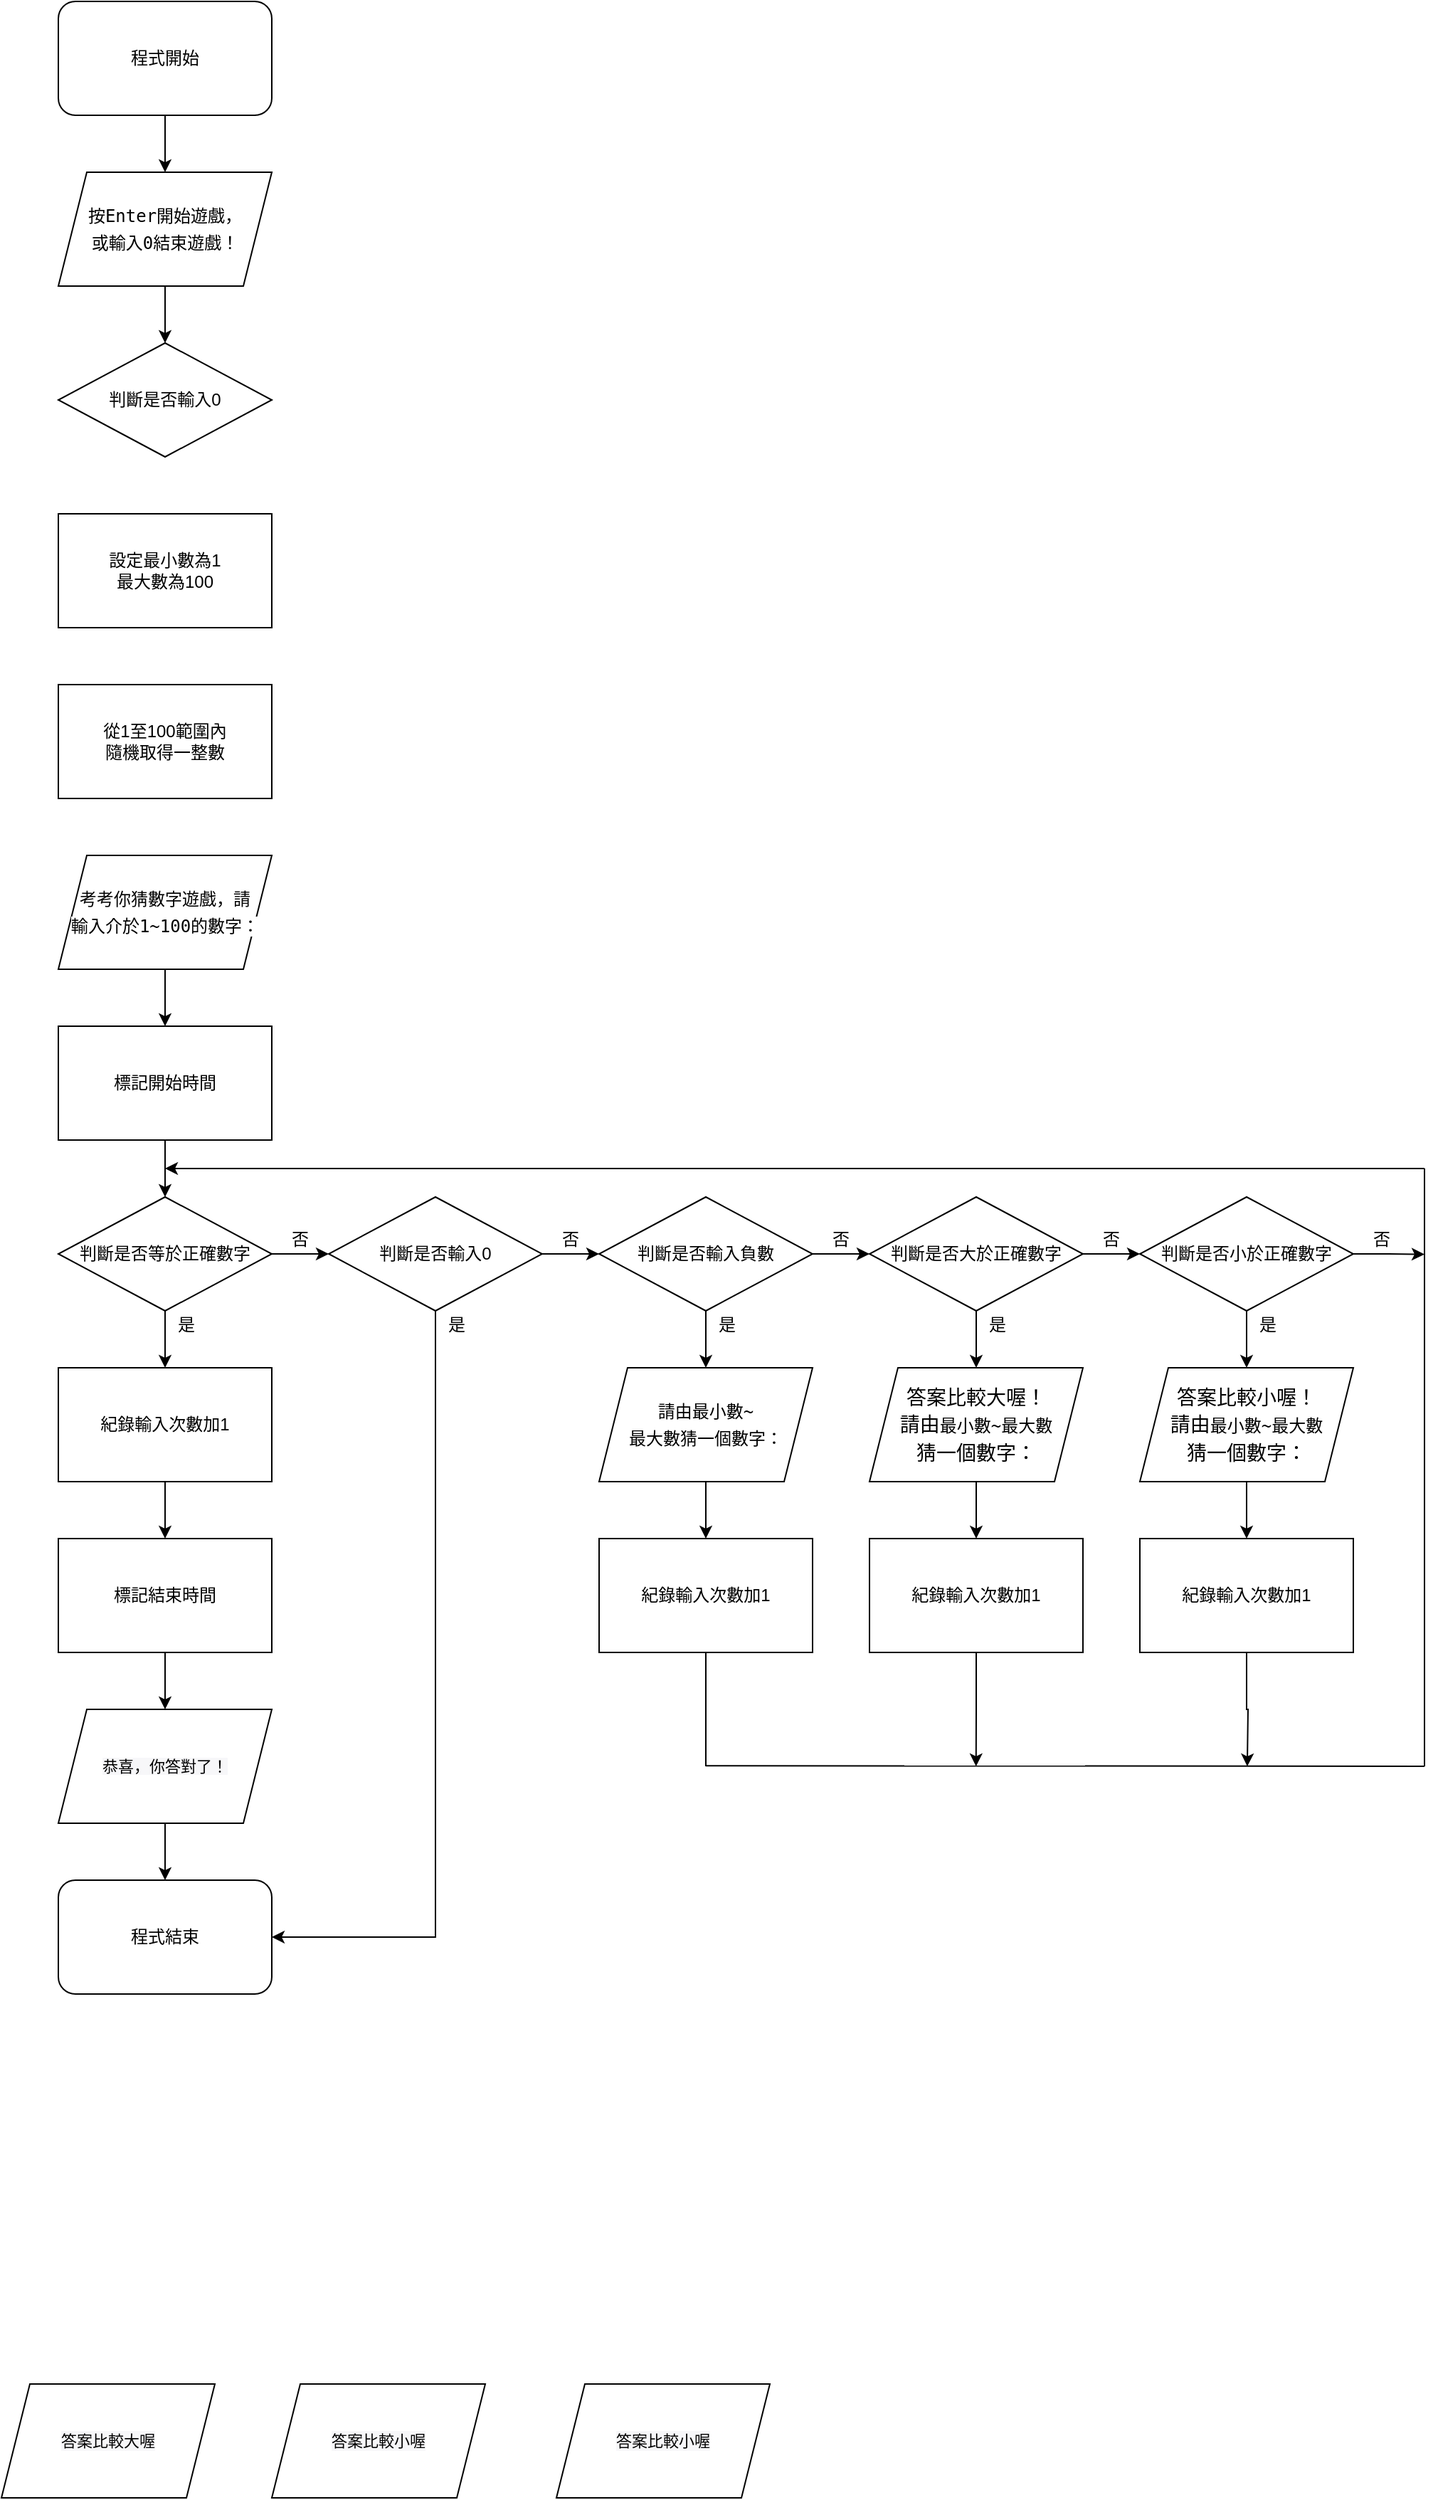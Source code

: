 <mxfile version="15.0.2" type="github">
  <diagram id="ugYrSLIgE04G1so74HWy" name="第1頁">
    <mxGraphModel dx="1240" dy="650" grid="1" gridSize="10" guides="1" tooltips="1" connect="1" arrows="1" fold="1" page="1" pageScale="1" pageWidth="827" pageHeight="1169" math="0" shadow="0">
      <root>
        <mxCell id="0" />
        <mxCell id="1" parent="0" />
        <mxCell id="qKp2t6b-wAt60eH7Q8AS-2" value="程式開始" style="rounded=1;whiteSpace=wrap;html=1;" vertex="1" parent="1">
          <mxGeometry x="80" y="40" width="150" height="80" as="geometry" />
        </mxCell>
        <mxCell id="qKp2t6b-wAt60eH7Q8AS-3" style="edgeStyle=orthogonalEdgeStyle;rounded=0;orthogonalLoop=1;jettySize=auto;html=1;exitX=0.5;exitY=1;exitDx=0;exitDy=0;entryX=0.5;entryY=0;entryDx=0;entryDy=0;" edge="1" parent="1" source="qKp2t6b-wAt60eH7Q8AS-2" target="qKp2t6b-wAt60eH7Q8AS-6">
          <mxGeometry relative="1" as="geometry">
            <mxPoint x="155" y="240" as="sourcePoint" />
          </mxGeometry>
        </mxCell>
        <mxCell id="qKp2t6b-wAt60eH7Q8AS-36" style="edgeStyle=orthogonalEdgeStyle;rounded=0;orthogonalLoop=1;jettySize=auto;html=1;exitX=0.5;exitY=1;exitDx=0;exitDy=0;entryX=0.5;entryY=0;entryDx=0;entryDy=0;" edge="1" parent="1" source="qKp2t6b-wAt60eH7Q8AS-6" target="qKp2t6b-wAt60eH7Q8AS-8">
          <mxGeometry relative="1" as="geometry" />
        </mxCell>
        <mxCell id="qKp2t6b-wAt60eH7Q8AS-6" value="&lt;div style=&quot;font-family: &amp;#34;droid sans mono&amp;#34; , monospace , monospace , &amp;#34;droid sans fallback&amp;#34; ; line-height: 19px&quot;&gt;&lt;span style=&quot;background-color: rgb(255 , 255 , 255)&quot;&gt;&lt;font style=&quot;font-size: 12px&quot;&gt;按Enter開始遊戲，&lt;/font&gt;&lt;/span&gt;&lt;/div&gt;&lt;div style=&quot;font-family: &amp;#34;droid sans mono&amp;#34; , monospace , monospace , &amp;#34;droid sans fallback&amp;#34; ; line-height: 19px&quot;&gt;&lt;span style=&quot;background-color: rgb(255 , 255 , 255)&quot;&gt;&lt;font style=&quot;font-size: 12px&quot;&gt;或輸入0結束遊戲！&lt;/font&gt;&lt;/span&gt;&lt;/div&gt;" style="shape=parallelogram;perimeter=parallelogramPerimeter;whiteSpace=wrap;html=1;fixedSize=1;" vertex="1" parent="1">
          <mxGeometry x="80" y="160" width="150" height="80" as="geometry" />
        </mxCell>
        <mxCell id="qKp2t6b-wAt60eH7Q8AS-8" value="判斷是否輸入0" style="rhombus;whiteSpace=wrap;html=1;" vertex="1" parent="1">
          <mxGeometry x="80" y="280" width="150" height="80" as="geometry" />
        </mxCell>
        <mxCell id="qKp2t6b-wAt60eH7Q8AS-79" style="edgeStyle=orthogonalEdgeStyle;rounded=0;orthogonalLoop=1;jettySize=auto;html=1;exitX=0.5;exitY=1;exitDx=0;exitDy=0;entryX=0.5;entryY=0;entryDx=0;entryDy=0;" edge="1" parent="1" source="qKp2t6b-wAt60eH7Q8AS-10" target="qKp2t6b-wAt60eH7Q8AS-42">
          <mxGeometry relative="1" as="geometry" />
        </mxCell>
        <mxCell id="qKp2t6b-wAt60eH7Q8AS-10" value="&lt;div style=&quot;font-family: &amp;#34;droid sans mono&amp;#34; , monospace , monospace , &amp;#34;droid sans fallback&amp;#34; ; line-height: 19px&quot;&gt;&lt;span style=&quot;background-color: rgb(255 , 255 , 255)&quot;&gt;&lt;font style=&quot;font-size: 12px&quot;&gt;考考你猜數字遊戲，&lt;/font&gt;&lt;/span&gt;&lt;span style=&quot;background-color: rgb(255 , 255 , 255)&quot;&gt;請&lt;/span&gt;&lt;/div&gt;&lt;div style=&quot;font-family: &amp;#34;droid sans mono&amp;#34; , monospace , monospace , &amp;#34;droid sans fallback&amp;#34; ; line-height: 19px&quot;&gt;&lt;span style=&quot;background-color: rgb(255 , 255 , 255)&quot;&gt;輸&lt;/span&gt;&lt;span style=&quot;background-color: rgb(255 , 255 , 255)&quot;&gt;入介於1~100的數字：&lt;/span&gt;&lt;/div&gt;" style="shape=parallelogram;perimeter=parallelogramPerimeter;whiteSpace=wrap;html=1;fixedSize=1;" vertex="1" parent="1">
          <mxGeometry x="80" y="640" width="150" height="80" as="geometry" />
        </mxCell>
        <mxCell id="qKp2t6b-wAt60eH7Q8AS-45" style="edgeStyle=orthogonalEdgeStyle;rounded=0;orthogonalLoop=1;jettySize=auto;html=1;exitX=1;exitY=0.5;exitDx=0;exitDy=0;entryX=0;entryY=0.5;entryDx=0;entryDy=0;" edge="1" parent="1" source="qKp2t6b-wAt60eH7Q8AS-14" target="qKp2t6b-wAt60eH7Q8AS-28">
          <mxGeometry relative="1" as="geometry" />
        </mxCell>
        <mxCell id="qKp2t6b-wAt60eH7Q8AS-57" style="edgeStyle=orthogonalEdgeStyle;rounded=0;orthogonalLoop=1;jettySize=auto;html=1;exitX=0.5;exitY=1;exitDx=0;exitDy=0;entryX=0.5;entryY=0;entryDx=0;entryDy=0;" edge="1" parent="1" source="qKp2t6b-wAt60eH7Q8AS-14" target="qKp2t6b-wAt60eH7Q8AS-50">
          <mxGeometry relative="1" as="geometry" />
        </mxCell>
        <mxCell id="qKp2t6b-wAt60eH7Q8AS-14" value="判斷是否等於正確數字" style="rhombus;whiteSpace=wrap;html=1;" vertex="1" parent="1">
          <mxGeometry x="80" y="880" width="150" height="80" as="geometry" />
        </mxCell>
        <mxCell id="qKp2t6b-wAt60eH7Q8AS-48" style="edgeStyle=orthogonalEdgeStyle;rounded=0;orthogonalLoop=1;jettySize=auto;html=1;exitX=1;exitY=0.5;exitDx=0;exitDy=0;entryX=0;entryY=0.5;entryDx=0;entryDy=0;" edge="1" parent="1" source="qKp2t6b-wAt60eH7Q8AS-17" target="qKp2t6b-wAt60eH7Q8AS-40">
          <mxGeometry relative="1" as="geometry" />
        </mxCell>
        <mxCell id="qKp2t6b-wAt60eH7Q8AS-68" style="edgeStyle=orthogonalEdgeStyle;rounded=0;orthogonalLoop=1;jettySize=auto;html=1;exitX=0.5;exitY=1;exitDx=0;exitDy=0;entryX=0.5;entryY=0;entryDx=0;entryDy=0;" edge="1" parent="1" source="qKp2t6b-wAt60eH7Q8AS-17" target="qKp2t6b-wAt60eH7Q8AS-64">
          <mxGeometry relative="1" as="geometry" />
        </mxCell>
        <mxCell id="qKp2t6b-wAt60eH7Q8AS-17" value="判斷是否大於正確數字" style="rhombus;whiteSpace=wrap;html=1;" vertex="1" parent="1">
          <mxGeometry x="650" y="880" width="150" height="80" as="geometry" />
        </mxCell>
        <mxCell id="qKp2t6b-wAt60eH7Q8AS-77" style="edgeStyle=orthogonalEdgeStyle;rounded=0;orthogonalLoop=1;jettySize=auto;html=1;exitX=0.5;exitY=1;exitDx=0;exitDy=0;entryX=0.5;entryY=0;entryDx=0;entryDy=0;" edge="1" parent="1" source="qKp2t6b-wAt60eH7Q8AS-21" target="qKp2t6b-wAt60eH7Q8AS-33">
          <mxGeometry relative="1" as="geometry" />
        </mxCell>
        <mxCell id="qKp2t6b-wAt60eH7Q8AS-21" value="&lt;span style=&quot;text-align: left ; background-color: rgb(247 , 247 , 249) ; font-size: 11px&quot;&gt;恭喜，你答對了！&lt;/span&gt;" style="shape=parallelogram;perimeter=parallelogramPerimeter;whiteSpace=wrap;html=1;fixedSize=1;" vertex="1" parent="1">
          <mxGeometry x="80" y="1240" width="150" height="80" as="geometry" />
        </mxCell>
        <mxCell id="qKp2t6b-wAt60eH7Q8AS-23" value="&lt;span style=&quot;font-family: , &amp;#34;menlo&amp;#34; , &amp;#34;monaco&amp;#34; , &amp;#34;consolas&amp;#34; , &amp;#34;liberation mono&amp;#34; , &amp;#34;courier new&amp;#34; , monospace ; text-align: left ; background-color: rgb(247 , 247 , 249)&quot;&gt;&lt;font style=&quot;font-size: 11px&quot;&gt;答案比較大喔&lt;/font&gt;&lt;/span&gt;" style="shape=parallelogram;perimeter=parallelogramPerimeter;whiteSpace=wrap;html=1;fixedSize=1;" vertex="1" parent="1">
          <mxGeometry x="40" y="1714" width="150" height="80" as="geometry" />
        </mxCell>
        <mxCell id="qKp2t6b-wAt60eH7Q8AS-25" value="&lt;span style=&quot;font-family: , &amp;#34;menlo&amp;#34; , &amp;#34;monaco&amp;#34; , &amp;#34;consolas&amp;#34; , &amp;#34;liberation mono&amp;#34; , &amp;#34;courier new&amp;#34; , monospace ; text-align: left ; background-color: rgb(247 , 247 , 249)&quot;&gt;&lt;font style=&quot;font-size: 11px&quot;&gt;答案比較小喔&lt;/font&gt;&lt;/span&gt;" style="shape=parallelogram;perimeter=parallelogramPerimeter;whiteSpace=wrap;html=1;fixedSize=1;" vertex="1" parent="1">
          <mxGeometry x="230" y="1714" width="150" height="80" as="geometry" />
        </mxCell>
        <mxCell id="qKp2t6b-wAt60eH7Q8AS-46" style="edgeStyle=orthogonalEdgeStyle;rounded=0;orthogonalLoop=1;jettySize=auto;html=1;exitX=1;exitY=0.5;exitDx=0;exitDy=0;entryX=0;entryY=0.5;entryDx=0;entryDy=0;" edge="1" parent="1" source="qKp2t6b-wAt60eH7Q8AS-28" target="qKp2t6b-wAt60eH7Q8AS-43">
          <mxGeometry relative="1" as="geometry" />
        </mxCell>
        <mxCell id="qKp2t6b-wAt60eH7Q8AS-78" style="edgeStyle=orthogonalEdgeStyle;rounded=0;orthogonalLoop=1;jettySize=auto;html=1;exitX=0.5;exitY=1;exitDx=0;exitDy=0;entryX=1;entryY=0.5;entryDx=0;entryDy=0;" edge="1" parent="1" source="qKp2t6b-wAt60eH7Q8AS-28" target="qKp2t6b-wAt60eH7Q8AS-33">
          <mxGeometry relative="1" as="geometry" />
        </mxCell>
        <mxCell id="qKp2t6b-wAt60eH7Q8AS-28" value="判斷是否輸入0" style="rhombus;whiteSpace=wrap;html=1;" vertex="1" parent="1">
          <mxGeometry x="270" y="880" width="150" height="80" as="geometry" />
        </mxCell>
        <mxCell id="qKp2t6b-wAt60eH7Q8AS-30" value="&lt;span style=&quot;font-family: , &amp;#34;menlo&amp;#34; , &amp;#34;monaco&amp;#34; , &amp;#34;consolas&amp;#34; , &amp;#34;liberation mono&amp;#34; , &amp;#34;courier new&amp;#34; , monospace ; text-align: left ; background-color: rgb(247 , 247 , 249)&quot;&gt;&lt;font style=&quot;font-size: 11px&quot;&gt;答案比較小喔&lt;/font&gt;&lt;/span&gt;" style="shape=parallelogram;perimeter=parallelogramPerimeter;whiteSpace=wrap;html=1;fixedSize=1;" vertex="1" parent="1">
          <mxGeometry x="430" y="1714" width="150" height="80" as="geometry" />
        </mxCell>
        <mxCell id="qKp2t6b-wAt60eH7Q8AS-33" value="程式結束" style="rounded=1;whiteSpace=wrap;html=1;" vertex="1" parent="1">
          <mxGeometry x="80" y="1360" width="150" height="80" as="geometry" />
        </mxCell>
        <mxCell id="qKp2t6b-wAt60eH7Q8AS-38" value="從1至100範圍內&lt;br&gt;隨機取得一整數" style="rounded=0;whiteSpace=wrap;html=1;" vertex="1" parent="1">
          <mxGeometry x="80" y="520" width="150" height="80" as="geometry" />
        </mxCell>
        <mxCell id="qKp2t6b-wAt60eH7Q8AS-39" value="設定最小數為1&lt;br&gt;最大數為100" style="rounded=0;whiteSpace=wrap;html=1;" vertex="1" parent="1">
          <mxGeometry x="80" y="400" width="150" height="80" as="geometry" />
        </mxCell>
        <mxCell id="qKp2t6b-wAt60eH7Q8AS-69" style="edgeStyle=orthogonalEdgeStyle;rounded=0;orthogonalLoop=1;jettySize=auto;html=1;exitX=0.5;exitY=1;exitDx=0;exitDy=0;entryX=0.5;entryY=0;entryDx=0;entryDy=0;" edge="1" parent="1" source="qKp2t6b-wAt60eH7Q8AS-40" target="qKp2t6b-wAt60eH7Q8AS-65">
          <mxGeometry relative="1" as="geometry" />
        </mxCell>
        <mxCell id="qKp2t6b-wAt60eH7Q8AS-92" style="edgeStyle=orthogonalEdgeStyle;rounded=0;orthogonalLoop=1;jettySize=auto;html=1;exitX=1;exitY=0.5;exitDx=0;exitDy=0;" edge="1" parent="1" source="qKp2t6b-wAt60eH7Q8AS-40">
          <mxGeometry relative="1" as="geometry">
            <mxPoint x="1040" y="920.294" as="targetPoint" />
          </mxGeometry>
        </mxCell>
        <mxCell id="qKp2t6b-wAt60eH7Q8AS-40" value="判斷是否小於正確數字" style="rhombus;whiteSpace=wrap;html=1;" vertex="1" parent="1">
          <mxGeometry x="840" y="880" width="150" height="80" as="geometry" />
        </mxCell>
        <mxCell id="qKp2t6b-wAt60eH7Q8AS-44" style="edgeStyle=orthogonalEdgeStyle;rounded=0;orthogonalLoop=1;jettySize=auto;html=1;exitX=0.5;exitY=1;exitDx=0;exitDy=0;entryX=0.5;entryY=0;entryDx=0;entryDy=0;" edge="1" parent="1" source="qKp2t6b-wAt60eH7Q8AS-42" target="qKp2t6b-wAt60eH7Q8AS-14">
          <mxGeometry relative="1" as="geometry" />
        </mxCell>
        <mxCell id="qKp2t6b-wAt60eH7Q8AS-42" value="標記開始時間" style="rounded=0;whiteSpace=wrap;html=1;" vertex="1" parent="1">
          <mxGeometry x="80" y="760" width="150" height="80" as="geometry" />
        </mxCell>
        <mxCell id="qKp2t6b-wAt60eH7Q8AS-47" style="edgeStyle=orthogonalEdgeStyle;rounded=0;orthogonalLoop=1;jettySize=auto;html=1;exitX=1;exitY=0.5;exitDx=0;exitDy=0;entryX=0;entryY=0.5;entryDx=0;entryDy=0;" edge="1" parent="1" source="qKp2t6b-wAt60eH7Q8AS-43" target="qKp2t6b-wAt60eH7Q8AS-17">
          <mxGeometry relative="1" as="geometry" />
        </mxCell>
        <mxCell id="qKp2t6b-wAt60eH7Q8AS-101" style="edgeStyle=orthogonalEdgeStyle;rounded=0;orthogonalLoop=1;jettySize=auto;html=1;exitX=0.5;exitY=1;exitDx=0;exitDy=0;entryX=0.5;entryY=0;entryDx=0;entryDy=0;" edge="1" parent="1" source="qKp2t6b-wAt60eH7Q8AS-43" target="qKp2t6b-wAt60eH7Q8AS-63">
          <mxGeometry relative="1" as="geometry" />
        </mxCell>
        <mxCell id="qKp2t6b-wAt60eH7Q8AS-43" value="判斷是否輸入負數" style="rhombus;whiteSpace=wrap;html=1;" vertex="1" parent="1">
          <mxGeometry x="460" y="880" width="150" height="80" as="geometry" />
        </mxCell>
        <mxCell id="qKp2t6b-wAt60eH7Q8AS-76" style="edgeStyle=orthogonalEdgeStyle;rounded=0;orthogonalLoop=1;jettySize=auto;html=1;exitX=0.5;exitY=1;exitDx=0;exitDy=0;entryX=0.5;entryY=0;entryDx=0;entryDy=0;" edge="1" parent="1" source="qKp2t6b-wAt60eH7Q8AS-49" target="qKp2t6b-wAt60eH7Q8AS-21">
          <mxGeometry relative="1" as="geometry" />
        </mxCell>
        <mxCell id="qKp2t6b-wAt60eH7Q8AS-49" value="標記結束時間" style="rounded=0;whiteSpace=wrap;html=1;" vertex="1" parent="1">
          <mxGeometry x="80" y="1120" width="150" height="80" as="geometry" />
        </mxCell>
        <mxCell id="qKp2t6b-wAt60eH7Q8AS-58" style="edgeStyle=orthogonalEdgeStyle;rounded=0;orthogonalLoop=1;jettySize=auto;html=1;exitX=0.5;exitY=1;exitDx=0;exitDy=0;entryX=0.5;entryY=0;entryDx=0;entryDy=0;" edge="1" parent="1" source="qKp2t6b-wAt60eH7Q8AS-50" target="qKp2t6b-wAt60eH7Q8AS-49">
          <mxGeometry relative="1" as="geometry" />
        </mxCell>
        <mxCell id="qKp2t6b-wAt60eH7Q8AS-50" value="紀錄輸入次數加1" style="rounded=0;whiteSpace=wrap;html=1;" vertex="1" parent="1">
          <mxGeometry x="80" y="1000" width="150" height="80" as="geometry" />
        </mxCell>
        <mxCell id="qKp2t6b-wAt60eH7Q8AS-51" value="紀錄輸入次數加1" style="rounded=0;whiteSpace=wrap;html=1;" vertex="1" parent="1">
          <mxGeometry x="460" y="1120" width="150" height="80" as="geometry" />
        </mxCell>
        <mxCell id="qKp2t6b-wAt60eH7Q8AS-86" style="edgeStyle=orthogonalEdgeStyle;rounded=0;orthogonalLoop=1;jettySize=auto;html=1;exitX=0.5;exitY=1;exitDx=0;exitDy=0;" edge="1" parent="1" source="qKp2t6b-wAt60eH7Q8AS-52">
          <mxGeometry relative="1" as="geometry">
            <mxPoint x="724.882" y="1280" as="targetPoint" />
          </mxGeometry>
        </mxCell>
        <mxCell id="qKp2t6b-wAt60eH7Q8AS-52" value="紀錄輸入次數加1" style="rounded=0;whiteSpace=wrap;html=1;" vertex="1" parent="1">
          <mxGeometry x="650" y="1120" width="150" height="80" as="geometry" />
        </mxCell>
        <mxCell id="qKp2t6b-wAt60eH7Q8AS-87" style="edgeStyle=orthogonalEdgeStyle;rounded=0;orthogonalLoop=1;jettySize=auto;html=1;exitX=0.5;exitY=1;exitDx=0;exitDy=0;" edge="1" parent="1" source="qKp2t6b-wAt60eH7Q8AS-53">
          <mxGeometry relative="1" as="geometry">
            <mxPoint x="915.471" y="1280" as="targetPoint" />
          </mxGeometry>
        </mxCell>
        <mxCell id="qKp2t6b-wAt60eH7Q8AS-53" value="紀錄輸入次數加1" style="rounded=0;whiteSpace=wrap;html=1;" vertex="1" parent="1">
          <mxGeometry x="840" y="1120" width="150" height="80" as="geometry" />
        </mxCell>
        <mxCell id="qKp2t6b-wAt60eH7Q8AS-71" style="edgeStyle=orthogonalEdgeStyle;rounded=0;orthogonalLoop=1;jettySize=auto;html=1;exitX=0.5;exitY=1;exitDx=0;exitDy=0;entryX=0.5;entryY=0;entryDx=0;entryDy=0;" edge="1" parent="1" source="qKp2t6b-wAt60eH7Q8AS-63" target="qKp2t6b-wAt60eH7Q8AS-51">
          <mxGeometry relative="1" as="geometry" />
        </mxCell>
        <mxCell id="qKp2t6b-wAt60eH7Q8AS-63" value="&lt;div style=&quot;font-family: &amp;#34;droid sans mono&amp;#34; , monospace , monospace , &amp;#34;droid sans fallback&amp;#34; ; line-height: 19px&quot;&gt;&lt;span style=&quot;background-color: rgb(255 , 255 , 255)&quot;&gt;請由最小數&lt;/span&gt;&lt;span style=&quot;background-color: rgb(255 , 255 , 255)&quot;&gt;~&lt;/span&gt;&lt;/div&gt;&lt;div style=&quot;font-family: &amp;#34;droid sans mono&amp;#34; , monospace , monospace , &amp;#34;droid sans fallback&amp;#34; ; line-height: 19px&quot;&gt;&lt;span style=&quot;background-color: rgb(255 , 255 , 255)&quot;&gt;最大數猜一個數字：&lt;/span&gt;&lt;/div&gt;" style="shape=parallelogram;perimeter=parallelogramPerimeter;whiteSpace=wrap;html=1;fixedSize=1;" vertex="1" parent="1">
          <mxGeometry x="460" y="1000" width="150" height="80" as="geometry" />
        </mxCell>
        <mxCell id="qKp2t6b-wAt60eH7Q8AS-72" style="edgeStyle=orthogonalEdgeStyle;rounded=0;orthogonalLoop=1;jettySize=auto;html=1;exitX=0.5;exitY=1;exitDx=0;exitDy=0;entryX=0.5;entryY=0;entryDx=0;entryDy=0;" edge="1" parent="1" source="qKp2t6b-wAt60eH7Q8AS-64" target="qKp2t6b-wAt60eH7Q8AS-52">
          <mxGeometry relative="1" as="geometry" />
        </mxCell>
        <mxCell id="qKp2t6b-wAt60eH7Q8AS-64" value="&lt;div style=&quot;font-family: &amp;#34;droid sans mono&amp;#34; , monospace , monospace , &amp;#34;droid sans fallback&amp;#34; ; line-height: 19px&quot;&gt;&lt;div style=&quot;font-family: &amp;#34;droid sans mono&amp;#34; , monospace , monospace , &amp;#34;droid sans fallback&amp;#34; ; font-size: 14px ; line-height: 19px&quot;&gt;&lt;span style=&quot;background-color: rgb(255 , 255 , 255)&quot;&gt;答案比較大喔！&lt;/span&gt;&lt;/div&gt;&lt;div style=&quot;font-family: &amp;#34;droid sans mono&amp;#34; , monospace , monospace , &amp;#34;droid sans fallback&amp;#34; ; font-size: 14px ; line-height: 19px&quot;&gt;&lt;span style=&quot;background-color: rgb(255 , 255 , 255)&quot;&gt;請由&lt;/span&gt;&lt;span style=&quot;font-size: 12px ; background-color: rgb(255 , 255 , 255)&quot;&gt;最小數&lt;/span&gt;&lt;span style=&quot;font-size: 12px ; background-color: rgb(255 , 255 , 255)&quot;&gt;~&lt;/span&gt;&lt;span style=&quot;background-color: rgb(255 , 255 , 255) ; font-size: 12px&quot;&gt;最大數&lt;/span&gt;&lt;/div&gt;&lt;div style=&quot;font-family: &amp;#34;droid sans mono&amp;#34; , monospace , monospace , &amp;#34;droid sans fallback&amp;#34; ; font-size: 14px ; line-height: 19px&quot;&gt;&lt;span style=&quot;background-color: rgb(255 , 255 , 255)&quot;&gt;猜一個數字：&lt;/span&gt;&lt;/div&gt;&lt;/div&gt;" style="shape=parallelogram;perimeter=parallelogramPerimeter;whiteSpace=wrap;html=1;fixedSize=1;" vertex="1" parent="1">
          <mxGeometry x="650" y="1000" width="150" height="80" as="geometry" />
        </mxCell>
        <mxCell id="qKp2t6b-wAt60eH7Q8AS-73" style="edgeStyle=orthogonalEdgeStyle;rounded=0;orthogonalLoop=1;jettySize=auto;html=1;exitX=0.5;exitY=1;exitDx=0;exitDy=0;entryX=0.5;entryY=0;entryDx=0;entryDy=0;" edge="1" parent="1" source="qKp2t6b-wAt60eH7Q8AS-65" target="qKp2t6b-wAt60eH7Q8AS-53">
          <mxGeometry relative="1" as="geometry" />
        </mxCell>
        <mxCell id="qKp2t6b-wAt60eH7Q8AS-65" value="&lt;div style=&quot;font-family: &amp;#34;droid sans mono&amp;#34; , monospace , monospace , &amp;#34;droid sans fallback&amp;#34; ; line-height: 19px&quot;&gt;&lt;div style=&quot;font-family: &amp;#34;droid sans mono&amp;#34; , monospace , monospace , &amp;#34;droid sans fallback&amp;#34; ; font-size: 14px ; line-height: 19px&quot;&gt;&lt;span style=&quot;background-color: rgb(255 , 255 , 255)&quot;&gt;答案比較小喔！&lt;/span&gt;&lt;/div&gt;&lt;div style=&quot;font-family: &amp;#34;droid sans mono&amp;#34; , monospace , monospace , &amp;#34;droid sans fallback&amp;#34; ; font-size: 14px ; line-height: 19px&quot;&gt;&lt;span style=&quot;background-color: rgb(255 , 255 , 255)&quot;&gt;請由&lt;/span&gt;&lt;span style=&quot;font-size: 12px ; background-color: rgb(255 , 255 , 255)&quot;&gt;最小數&lt;/span&gt;&lt;span style=&quot;font-size: 12px ; background-color: rgb(255 , 255 , 255)&quot;&gt;~&lt;/span&gt;&lt;span style=&quot;background-color: rgb(255 , 255 , 255) ; font-size: 12px&quot;&gt;最大數&lt;/span&gt;&lt;/div&gt;&lt;div style=&quot;font-size: 14px ; line-height: 19px&quot;&gt;&lt;span style=&quot;background-color: rgb(255 , 255 , 255)&quot;&gt;猜一個數字：&lt;/span&gt;&lt;/div&gt;&lt;/div&gt;" style="shape=parallelogram;perimeter=parallelogramPerimeter;whiteSpace=wrap;html=1;fixedSize=1;" vertex="1" parent="1">
          <mxGeometry x="840" y="1000" width="150" height="80" as="geometry" />
        </mxCell>
        <mxCell id="qKp2t6b-wAt60eH7Q8AS-82" value="" style="endArrow=none;html=1;" edge="1" parent="1">
          <mxGeometry width="50" height="50" relative="1" as="geometry">
            <mxPoint x="535" y="1279.58" as="sourcePoint" />
            <mxPoint x="1040" y="1280" as="targetPoint" />
          </mxGeometry>
        </mxCell>
        <mxCell id="qKp2t6b-wAt60eH7Q8AS-83" value="" style="endArrow=none;html=1;exitX=0.5;exitY=1;exitDx=0;exitDy=0;" edge="1" parent="1" source="qKp2t6b-wAt60eH7Q8AS-51">
          <mxGeometry width="50" height="50" relative="1" as="geometry">
            <mxPoint x="470" y="1240" as="sourcePoint" />
            <mxPoint x="535" y="1280" as="targetPoint" />
          </mxGeometry>
        </mxCell>
        <mxCell id="qKp2t6b-wAt60eH7Q8AS-84" value="" style="endArrow=none;html=1;" edge="1" parent="1">
          <mxGeometry width="50" height="50" relative="1" as="geometry">
            <mxPoint x="1040" y="860" as="sourcePoint" />
            <mxPoint x="1040" y="1280" as="targetPoint" />
          </mxGeometry>
        </mxCell>
        <mxCell id="qKp2t6b-wAt60eH7Q8AS-85" value="" style="endArrow=classic;html=1;" edge="1" parent="1">
          <mxGeometry width="50" height="50" relative="1" as="geometry">
            <mxPoint x="1040" y="860" as="sourcePoint" />
            <mxPoint x="155" y="860" as="targetPoint" />
          </mxGeometry>
        </mxCell>
        <mxCell id="qKp2t6b-wAt60eH7Q8AS-88" value="是" style="text;html=1;strokeColor=none;fillColor=none;align=center;verticalAlign=middle;whiteSpace=wrap;rounded=0;" vertex="1" parent="1">
          <mxGeometry x="150" y="960" width="40" height="20" as="geometry" />
        </mxCell>
        <mxCell id="qKp2t6b-wAt60eH7Q8AS-89" value="否" style="text;html=1;strokeColor=none;fillColor=none;align=center;verticalAlign=middle;whiteSpace=wrap;rounded=0;" vertex="1" parent="1">
          <mxGeometry x="420" y="900" width="40" height="20" as="geometry" />
        </mxCell>
        <mxCell id="qKp2t6b-wAt60eH7Q8AS-90" value="否" style="text;html=1;strokeColor=none;fillColor=none;align=center;verticalAlign=middle;whiteSpace=wrap;rounded=0;" vertex="1" parent="1">
          <mxGeometry x="610" y="900" width="40" height="20" as="geometry" />
        </mxCell>
        <mxCell id="qKp2t6b-wAt60eH7Q8AS-91" value="否" style="text;html=1;strokeColor=none;fillColor=none;align=center;verticalAlign=middle;whiteSpace=wrap;rounded=0;" vertex="1" parent="1">
          <mxGeometry x="800" y="900" width="40" height="20" as="geometry" />
        </mxCell>
        <mxCell id="qKp2t6b-wAt60eH7Q8AS-93" value="否" style="text;html=1;strokeColor=none;fillColor=none;align=center;verticalAlign=middle;whiteSpace=wrap;rounded=0;" vertex="1" parent="1">
          <mxGeometry x="990" y="900" width="40" height="20" as="geometry" />
        </mxCell>
        <mxCell id="qKp2t6b-wAt60eH7Q8AS-94" value="否" style="text;html=1;strokeColor=none;fillColor=none;align=center;verticalAlign=middle;whiteSpace=wrap;rounded=0;" vertex="1" parent="1">
          <mxGeometry x="230" y="900" width="40" height="20" as="geometry" />
        </mxCell>
        <mxCell id="qKp2t6b-wAt60eH7Q8AS-95" value="是" style="text;html=1;strokeColor=none;fillColor=none;align=center;verticalAlign=middle;whiteSpace=wrap;rounded=0;" vertex="1" parent="1">
          <mxGeometry x="340" y="960" width="40" height="20" as="geometry" />
        </mxCell>
        <mxCell id="qKp2t6b-wAt60eH7Q8AS-96" value="是" style="text;html=1;strokeColor=none;fillColor=none;align=center;verticalAlign=middle;whiteSpace=wrap;rounded=0;" vertex="1" parent="1">
          <mxGeometry x="530" y="960" width="40" height="20" as="geometry" />
        </mxCell>
        <mxCell id="qKp2t6b-wAt60eH7Q8AS-98" value="是" style="text;html=1;strokeColor=none;fillColor=none;align=center;verticalAlign=middle;whiteSpace=wrap;rounded=0;" vertex="1" parent="1">
          <mxGeometry x="720" y="960" width="40" height="20" as="geometry" />
        </mxCell>
        <mxCell id="qKp2t6b-wAt60eH7Q8AS-99" value="是" style="text;html=1;strokeColor=none;fillColor=none;align=center;verticalAlign=middle;whiteSpace=wrap;rounded=0;" vertex="1" parent="1">
          <mxGeometry x="910" y="960" width="40" height="20" as="geometry" />
        </mxCell>
      </root>
    </mxGraphModel>
  </diagram>
</mxfile>
